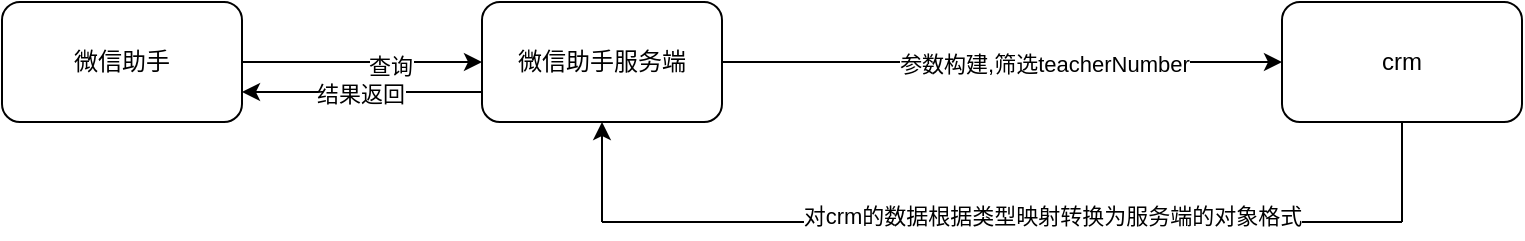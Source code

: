 <mxfile version="21.6.8" type="github">
  <diagram name="第 1 页" id="RkuyRBCHdWCg4b38thSj">
    <mxGraphModel dx="1194" dy="587" grid="1" gridSize="10" guides="1" tooltips="1" connect="1" arrows="1" fold="1" page="1" pageScale="1" pageWidth="1169" pageHeight="827" math="0" shadow="0">
      <root>
        <mxCell id="0" />
        <mxCell id="1" parent="0" />
        <mxCell id="lQdwI8whCZZzwmL-gXzH-3" value="" style="edgeStyle=orthogonalEdgeStyle;rounded=0;orthogonalLoop=1;jettySize=auto;html=1;" edge="1" parent="1" source="lQdwI8whCZZzwmL-gXzH-1" target="lQdwI8whCZZzwmL-gXzH-2">
          <mxGeometry relative="1" as="geometry" />
        </mxCell>
        <mxCell id="lQdwI8whCZZzwmL-gXzH-4" value="查询" style="edgeLabel;html=1;align=center;verticalAlign=middle;resizable=0;points=[];" vertex="1" connectable="0" parent="lQdwI8whCZZzwmL-gXzH-3">
          <mxGeometry x="0.225" y="-2" relative="1" as="geometry">
            <mxPoint as="offset" />
          </mxGeometry>
        </mxCell>
        <mxCell id="lQdwI8whCZZzwmL-gXzH-1" value="微信助手" style="rounded=1;whiteSpace=wrap;html=1;" vertex="1" parent="1">
          <mxGeometry x="190" y="240" width="120" height="60" as="geometry" />
        </mxCell>
        <mxCell id="lQdwI8whCZZzwmL-gXzH-6" value="" style="edgeStyle=orthogonalEdgeStyle;rounded=0;orthogonalLoop=1;jettySize=auto;html=1;" edge="1" parent="1" source="lQdwI8whCZZzwmL-gXzH-2" target="lQdwI8whCZZzwmL-gXzH-5">
          <mxGeometry relative="1" as="geometry" />
        </mxCell>
        <mxCell id="lQdwI8whCZZzwmL-gXzH-7" value="参数构建,筛选teacherNumber" style="edgeLabel;html=1;align=center;verticalAlign=middle;resizable=0;points=[];" vertex="1" connectable="0" parent="lQdwI8whCZZzwmL-gXzH-6">
          <mxGeometry x="0.15" y="-1" relative="1" as="geometry">
            <mxPoint as="offset" />
          </mxGeometry>
        </mxCell>
        <mxCell id="lQdwI8whCZZzwmL-gXzH-2" value="微信助手服务端" style="whiteSpace=wrap;html=1;rounded=1;" vertex="1" parent="1">
          <mxGeometry x="430" y="240" width="120" height="60" as="geometry" />
        </mxCell>
        <mxCell id="lQdwI8whCZZzwmL-gXzH-5" value="crm" style="whiteSpace=wrap;html=1;rounded=1;" vertex="1" parent="1">
          <mxGeometry x="830" y="240" width="120" height="60" as="geometry" />
        </mxCell>
        <mxCell id="lQdwI8whCZZzwmL-gXzH-9" value="" style="endArrow=none;html=1;rounded=0;entryX=0.5;entryY=1;entryDx=0;entryDy=0;" edge="1" parent="1" target="lQdwI8whCZZzwmL-gXzH-5">
          <mxGeometry width="50" height="50" relative="1" as="geometry">
            <mxPoint x="890" y="350" as="sourcePoint" />
            <mxPoint x="610" y="280" as="targetPoint" />
          </mxGeometry>
        </mxCell>
        <mxCell id="lQdwI8whCZZzwmL-gXzH-12" value="" style="endArrow=classic;html=1;rounded=0;entryX=0.5;entryY=1;entryDx=0;entryDy=0;" edge="1" parent="1" target="lQdwI8whCZZzwmL-gXzH-2">
          <mxGeometry width="50" height="50" relative="1" as="geometry">
            <mxPoint x="490" y="350" as="sourcePoint" />
            <mxPoint x="610" y="280" as="targetPoint" />
          </mxGeometry>
        </mxCell>
        <mxCell id="lQdwI8whCZZzwmL-gXzH-13" value="" style="endArrow=none;html=1;rounded=0;" edge="1" parent="1">
          <mxGeometry width="50" height="50" relative="1" as="geometry">
            <mxPoint x="490" y="350" as="sourcePoint" />
            <mxPoint x="890" y="350" as="targetPoint" />
          </mxGeometry>
        </mxCell>
        <mxCell id="lQdwI8whCZZzwmL-gXzH-14" value="对crm的数据根据类型映射转换为服务端的对象格式" style="edgeLabel;html=1;align=center;verticalAlign=middle;resizable=0;points=[];" vertex="1" connectable="0" parent="lQdwI8whCZZzwmL-gXzH-13">
          <mxGeometry x="0.125" y="3" relative="1" as="geometry">
            <mxPoint as="offset" />
          </mxGeometry>
        </mxCell>
        <mxCell id="lQdwI8whCZZzwmL-gXzH-18" value="" style="endArrow=classic;html=1;rounded=0;entryX=1;entryY=0.75;entryDx=0;entryDy=0;exitX=0;exitY=0.75;exitDx=0;exitDy=0;" edge="1" parent="1" source="lQdwI8whCZZzwmL-gXzH-2" target="lQdwI8whCZZzwmL-gXzH-1">
          <mxGeometry width="50" height="50" relative="1" as="geometry">
            <mxPoint x="560" y="330" as="sourcePoint" />
            <mxPoint x="610" y="280" as="targetPoint" />
          </mxGeometry>
        </mxCell>
        <mxCell id="lQdwI8whCZZzwmL-gXzH-19" value="结果返回" style="edgeLabel;html=1;align=center;verticalAlign=middle;resizable=0;points=[];" vertex="1" connectable="0" parent="lQdwI8whCZZzwmL-gXzH-18">
          <mxGeometry x="0.017" y="1" relative="1" as="geometry">
            <mxPoint as="offset" />
          </mxGeometry>
        </mxCell>
      </root>
    </mxGraphModel>
  </diagram>
</mxfile>
